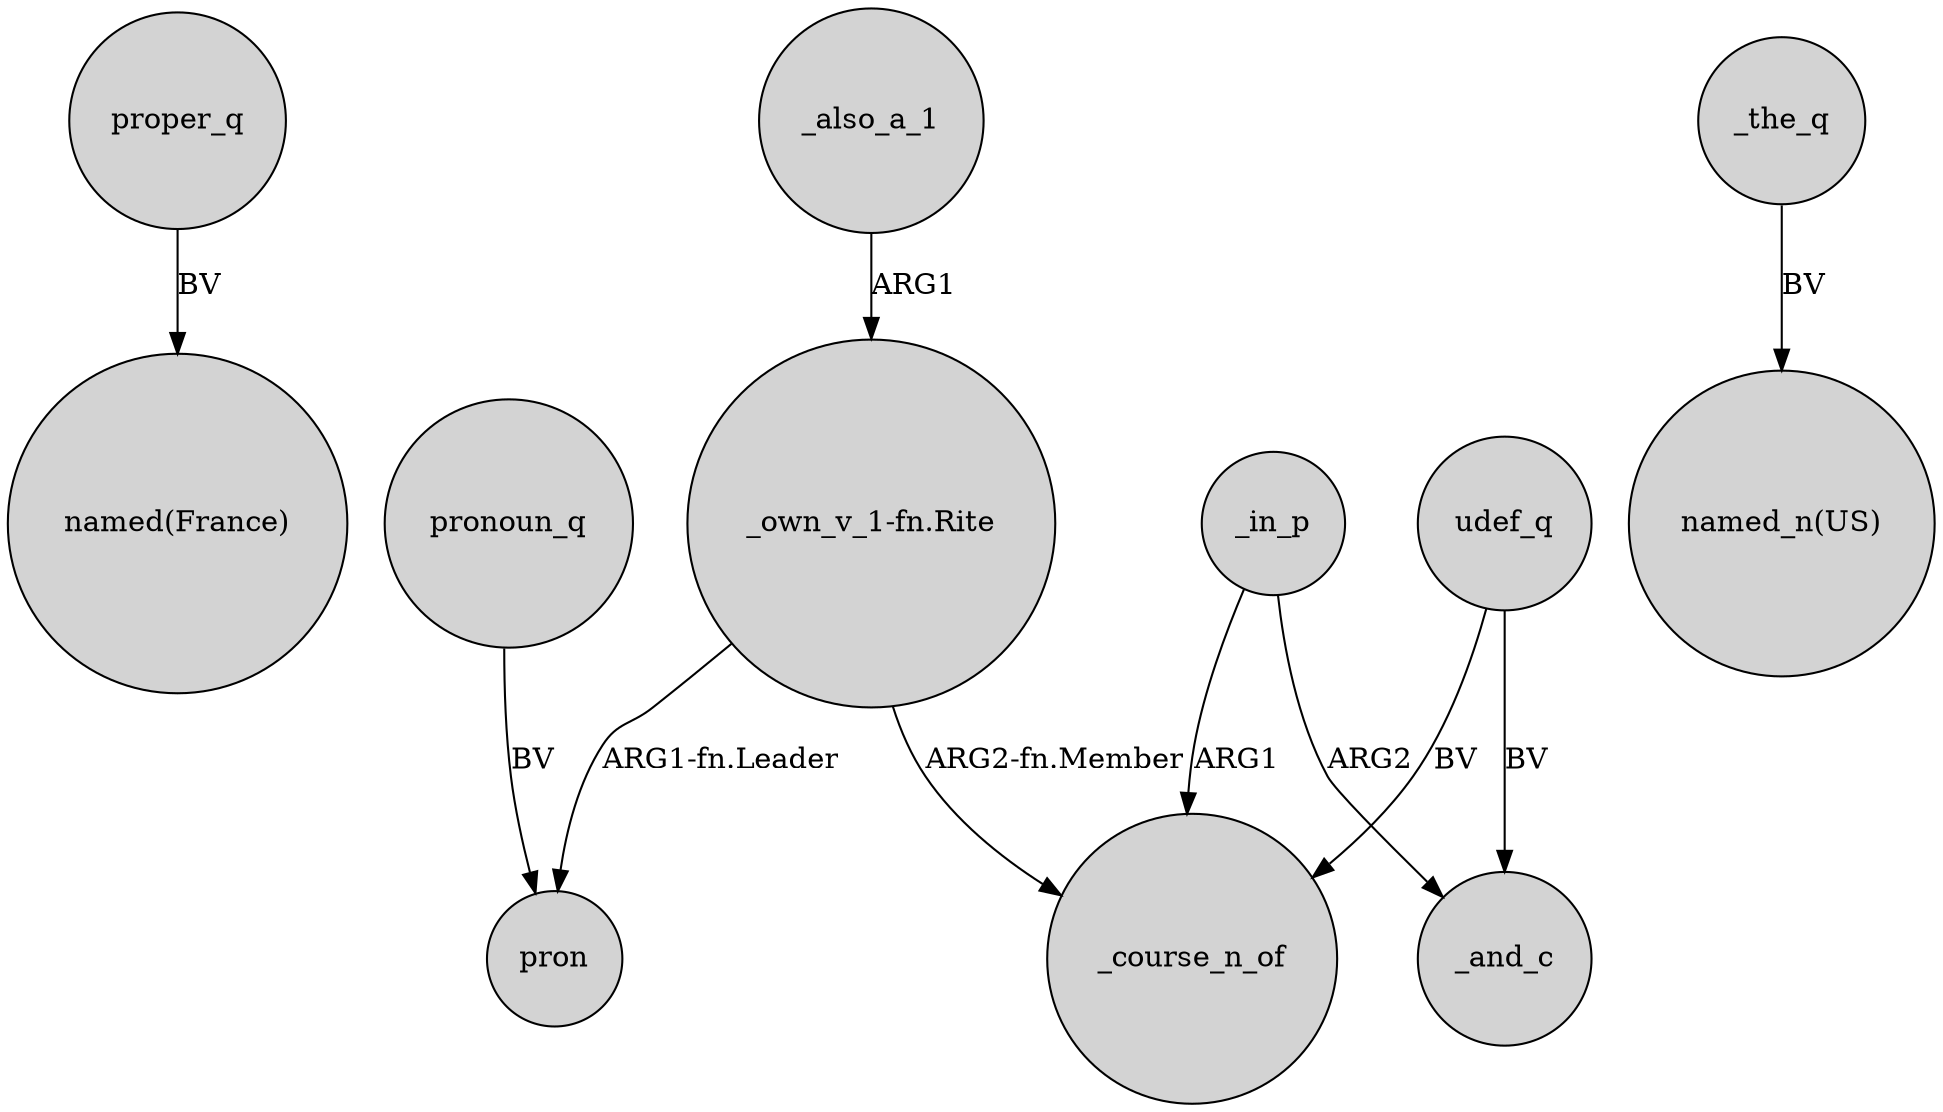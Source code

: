 digraph {
	node [shape=circle style=filled]
	proper_q -> "named(France)" [label=BV]
	_also_a_1 -> "_own_v_1-fn.Rite" [label=ARG1]
	_in_p -> _and_c [label=ARG2]
	"_own_v_1-fn.Rite" -> pron [label="ARG1-fn.Leader"]
	udef_q -> _and_c [label=BV]
	_the_q -> "named_n(US)" [label=BV]
	_in_p -> _course_n_of [label=ARG1]
	udef_q -> _course_n_of [label=BV]
	pronoun_q -> pron [label=BV]
	"_own_v_1-fn.Rite" -> _course_n_of [label="ARG2-fn.Member"]
}
